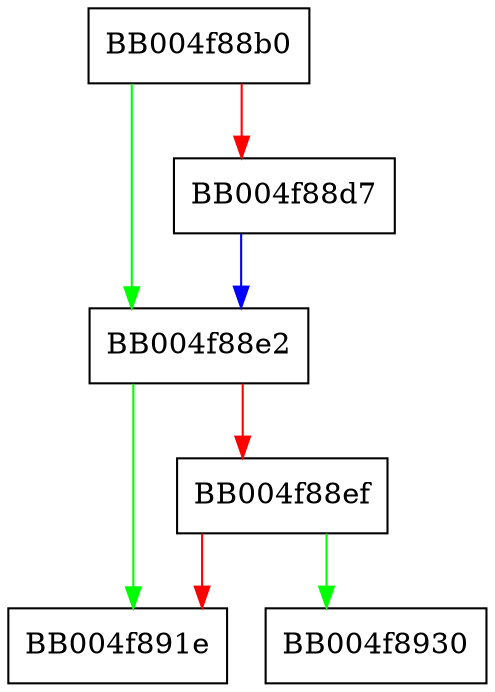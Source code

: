 digraph ch_on_crypto_release_record {
  node [shape="box"];
  graph [splines=ortho];
  BB004f88b0 -> BB004f88e2 [color="green"];
  BB004f88b0 -> BB004f88d7 [color="red"];
  BB004f88d7 -> BB004f88e2 [color="blue"];
  BB004f88e2 -> BB004f891e [color="green"];
  BB004f88e2 -> BB004f88ef [color="red"];
  BB004f88ef -> BB004f8930 [color="green"];
  BB004f88ef -> BB004f891e [color="red"];
}